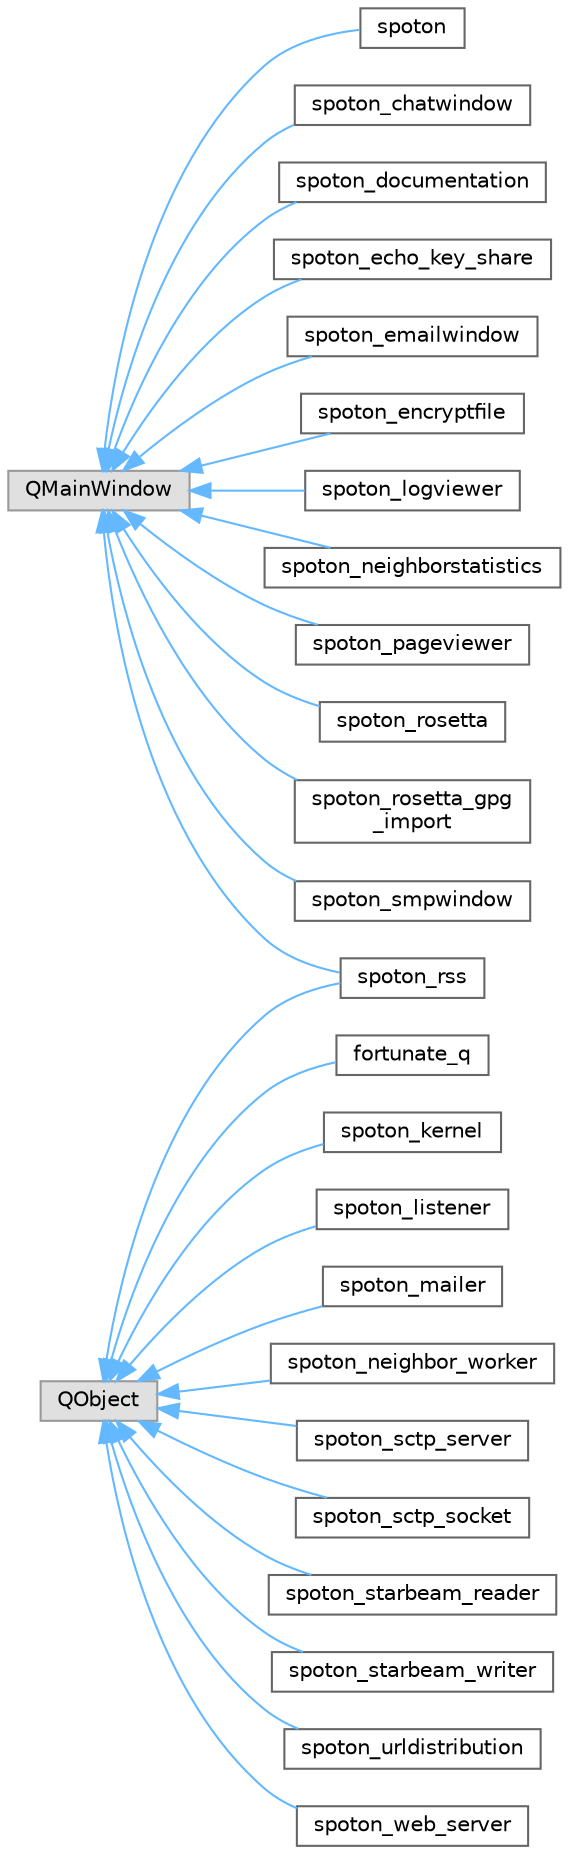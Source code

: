 digraph "Graphical Class Hierarchy"
{
 // LATEX_PDF_SIZE
  bgcolor="transparent";
  edge [fontname=Helvetica,fontsize=10,labelfontname=Helvetica,labelfontsize=10];
  node [fontname=Helvetica,fontsize=10,shape=box,height=0.2,width=0.4];
  rankdir="LR";
  Node0 [id="Node000000",label="QMainWindow",height=0.2,width=0.4,color="grey60", fillcolor="#E0E0E0", style="filled",tooltip=" "];
  Node0 -> Node1 [id="edge3_Node000000_Node000001",dir="back",color="steelblue1",style="solid",tooltip=" "];
  Node1 [id="Node000001",label="spoton",height=0.2,width=0.4,color="grey40", fillcolor="white", style="filled",URL="$classspoton.html",tooltip=" "];
  Node0 -> Node2 [id="edge4_Node000000_Node000002",dir="back",color="steelblue1",style="solid",tooltip=" "];
  Node2 [id="Node000002",label="spoton_chatwindow",height=0.2,width=0.4,color="grey40", fillcolor="white", style="filled",URL="$classspoton__chatwindow.html",tooltip=" "];
  Node0 -> Node3 [id="edge5_Node000000_Node000003",dir="back",color="steelblue1",style="solid",tooltip=" "];
  Node3 [id="Node000003",label="spoton_documentation",height=0.2,width=0.4,color="grey40", fillcolor="white", style="filled",URL="$classspoton__documentation.html",tooltip=" "];
  Node0 -> Node4 [id="edge6_Node000000_Node000004",dir="back",color="steelblue1",style="solid",tooltip=" "];
  Node4 [id="Node000004",label="spoton_echo_key_share",height=0.2,width=0.4,color="grey40", fillcolor="white", style="filled",URL="$classspoton__echo__key__share.html",tooltip=" "];
  Node0 -> Node5 [id="edge7_Node000000_Node000005",dir="back",color="steelblue1",style="solid",tooltip=" "];
  Node5 [id="Node000005",label="spoton_emailwindow",height=0.2,width=0.4,color="grey40", fillcolor="white", style="filled",URL="$classspoton__emailwindow.html",tooltip=" "];
  Node0 -> Node6 [id="edge8_Node000000_Node000006",dir="back",color="steelblue1",style="solid",tooltip=" "];
  Node6 [id="Node000006",label="spoton_encryptfile",height=0.2,width=0.4,color="grey40", fillcolor="white", style="filled",URL="$classspoton__encryptfile.html",tooltip=" "];
  Node0 -> Node7 [id="edge9_Node000000_Node000007",dir="back",color="steelblue1",style="solid",tooltip=" "];
  Node7 [id="Node000007",label="spoton_logviewer",height=0.2,width=0.4,color="grey40", fillcolor="white", style="filled",URL="$classspoton__logviewer.html",tooltip=" "];
  Node0 -> Node8 [id="edge10_Node000000_Node000008",dir="back",color="steelblue1",style="solid",tooltip=" "];
  Node8 [id="Node000008",label="spoton_neighborstatistics",height=0.2,width=0.4,color="grey40", fillcolor="white", style="filled",URL="$classspoton__neighborstatistics.html",tooltip=" "];
  Node0 -> Node9 [id="edge11_Node000000_Node000009",dir="back",color="steelblue1",style="solid",tooltip=" "];
  Node9 [id="Node000009",label="spoton_pageviewer",height=0.2,width=0.4,color="grey40", fillcolor="white", style="filled",URL="$classspoton__pageviewer.html",tooltip=" "];
  Node0 -> Node10 [id="edge12_Node000000_Node000010",dir="back",color="steelblue1",style="solid",tooltip=" "];
  Node10 [id="Node000010",label="spoton_rosetta",height=0.2,width=0.4,color="grey40", fillcolor="white", style="filled",URL="$classspoton__rosetta.html",tooltip=" "];
  Node0 -> Node11 [id="edge13_Node000000_Node000011",dir="back",color="steelblue1",style="solid",tooltip=" "];
  Node11 [id="Node000011",label="spoton_rosetta_gpg\l_import",height=0.2,width=0.4,color="grey40", fillcolor="white", style="filled",URL="$classspoton__rosetta__gpg__import.html",tooltip=" "];
  Node0 -> Node12 [id="edge14_Node000000_Node000012",dir="back",color="steelblue1",style="solid",tooltip=" "];
  Node12 [id="Node000012",label="spoton_rss",height=0.2,width=0.4,color="grey40", fillcolor="white", style="filled",URL="$classspoton__rss.html",tooltip=" "];
  Node0 -> Node25 [id="edge15_Node000000_Node000025",dir="back",color="steelblue1",style="solid",tooltip=" "];
  Node25 [id="Node000025",label="spoton_smpwindow",height=0.2,width=0.4,color="grey40", fillcolor="white", style="filled",URL="$classspoton__smpwindow.html",tooltip=" "];
  Node13 [id="Node000013",label="QObject",height=0.2,width=0.4,color="grey60", fillcolor="#E0E0E0", style="filled",tooltip=" "];
  Node13 -> Node14 [id="edge16_Node000013_Node000014",dir="back",color="steelblue1",style="solid",tooltip=" "];
  Node14 [id="Node000014",label="fortunate_q",height=0.2,width=0.4,color="grey40", fillcolor="white", style="filled",URL="$classfortunate__q.html",tooltip=" "];
  Node13 -> Node15 [id="edge17_Node000013_Node000015",dir="back",color="steelblue1",style="solid",tooltip=" "];
  Node15 [id="Node000015",label="spoton_kernel",height=0.2,width=0.4,color="grey40", fillcolor="white", style="filled",URL="$classspoton__kernel.html",tooltip=" "];
  Node13 -> Node16 [id="edge18_Node000013_Node000016",dir="back",color="steelblue1",style="solid",tooltip=" "];
  Node16 [id="Node000016",label="spoton_listener",height=0.2,width=0.4,color="grey40", fillcolor="white", style="filled",URL="$classspoton__listener.html",tooltip=" "];
  Node13 -> Node17 [id="edge19_Node000013_Node000017",dir="back",color="steelblue1",style="solid",tooltip=" "];
  Node17 [id="Node000017",label="spoton_mailer",height=0.2,width=0.4,color="grey40", fillcolor="white", style="filled",URL="$classspoton__mailer.html",tooltip=" "];
  Node13 -> Node18 [id="edge20_Node000013_Node000018",dir="back",color="steelblue1",style="solid",tooltip=" "];
  Node18 [id="Node000018",label="spoton_neighbor_worker",height=0.2,width=0.4,color="grey40", fillcolor="white", style="filled",URL="$classspoton__neighbor__worker.html",tooltip=" "];
  Node13 -> Node12 [id="edge21_Node000013_Node000012",dir="back",color="steelblue1",style="solid",tooltip=" "];
  Node13 -> Node19 [id="edge22_Node000013_Node000019",dir="back",color="steelblue1",style="solid",tooltip=" "];
  Node19 [id="Node000019",label="spoton_sctp_server",height=0.2,width=0.4,color="grey40", fillcolor="white", style="filled",URL="$classspoton__sctp__server.html",tooltip=" "];
  Node13 -> Node20 [id="edge23_Node000013_Node000020",dir="back",color="steelblue1",style="solid",tooltip=" "];
  Node20 [id="Node000020",label="spoton_sctp_socket",height=0.2,width=0.4,color="grey40", fillcolor="white", style="filled",URL="$classspoton__sctp__socket.html",tooltip=" "];
  Node13 -> Node21 [id="edge24_Node000013_Node000021",dir="back",color="steelblue1",style="solid",tooltip=" "];
  Node21 [id="Node000021",label="spoton_starbeam_reader",height=0.2,width=0.4,color="grey40", fillcolor="white", style="filled",URL="$classspoton__starbeam__reader.html",tooltip=" "];
  Node13 -> Node22 [id="edge25_Node000013_Node000022",dir="back",color="steelblue1",style="solid",tooltip=" "];
  Node22 [id="Node000022",label="spoton_starbeam_writer",height=0.2,width=0.4,color="grey40", fillcolor="white", style="filled",URL="$classspoton__starbeam__writer.html",tooltip=" "];
  Node13 -> Node23 [id="edge26_Node000013_Node000023",dir="back",color="steelblue1",style="solid",tooltip=" "];
  Node23 [id="Node000023",label="spoton_urldistribution",height=0.2,width=0.4,color="grey40", fillcolor="white", style="filled",URL="$classspoton__urldistribution.html",tooltip=" "];
  Node13 -> Node24 [id="edge27_Node000013_Node000024",dir="back",color="steelblue1",style="solid",tooltip=" "];
  Node24 [id="Node000024",label="spoton_web_server",height=0.2,width=0.4,color="grey40", fillcolor="white", style="filled",URL="$classspoton__web__server.html",tooltip=" "];
}
